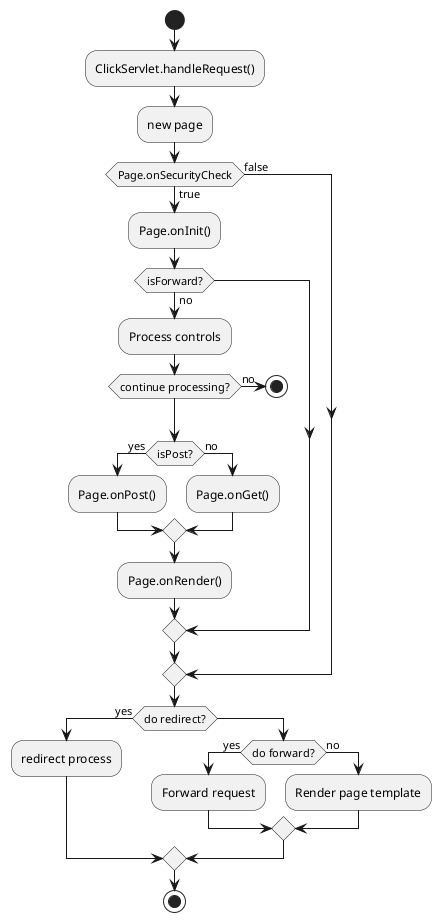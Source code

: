 @startuml

start

:ClickServlet.handleRequest();
:new page;

if (Page.onSecurityCheck) then (true)
    :Page.onInit();

    if (isForward?) then (no)
        :Process controls;

        if (continue processing?) then (no)
            stop
        endif

        if (isPost?) then (yes)
            :Page.onPost();
        else (no)
            :Page.onGet();
        endif

        :Page.onRender();
    endif

else (false)
endif

if (do redirect?) then (yes)
    :redirect process;
else
    if (do forward?) then (yes)
        :Forward request;
    else (no)
        :Render page template;
    endif
endif

stop
@enduml